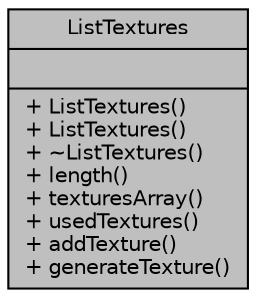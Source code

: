 digraph "ListTextures"
{
  bgcolor="transparent";
  edge [fontname="Helvetica",fontsize="10",labelfontname="Helvetica",labelfontsize="10"];
  node [fontname="Helvetica",fontsize="10",shape=record];
  Node1 [label="{ListTextures\n||+ ListTextures()\l+ ListTextures()\l+ ~ListTextures()\l+ length()\l+ texturesArray()\l+ usedTextures()\l+ addTexture()\l+ generateTexture()\l}",height=0.2,width=0.4,color="black", fillcolor="grey75", style="filled", fontcolor="black"];
}
